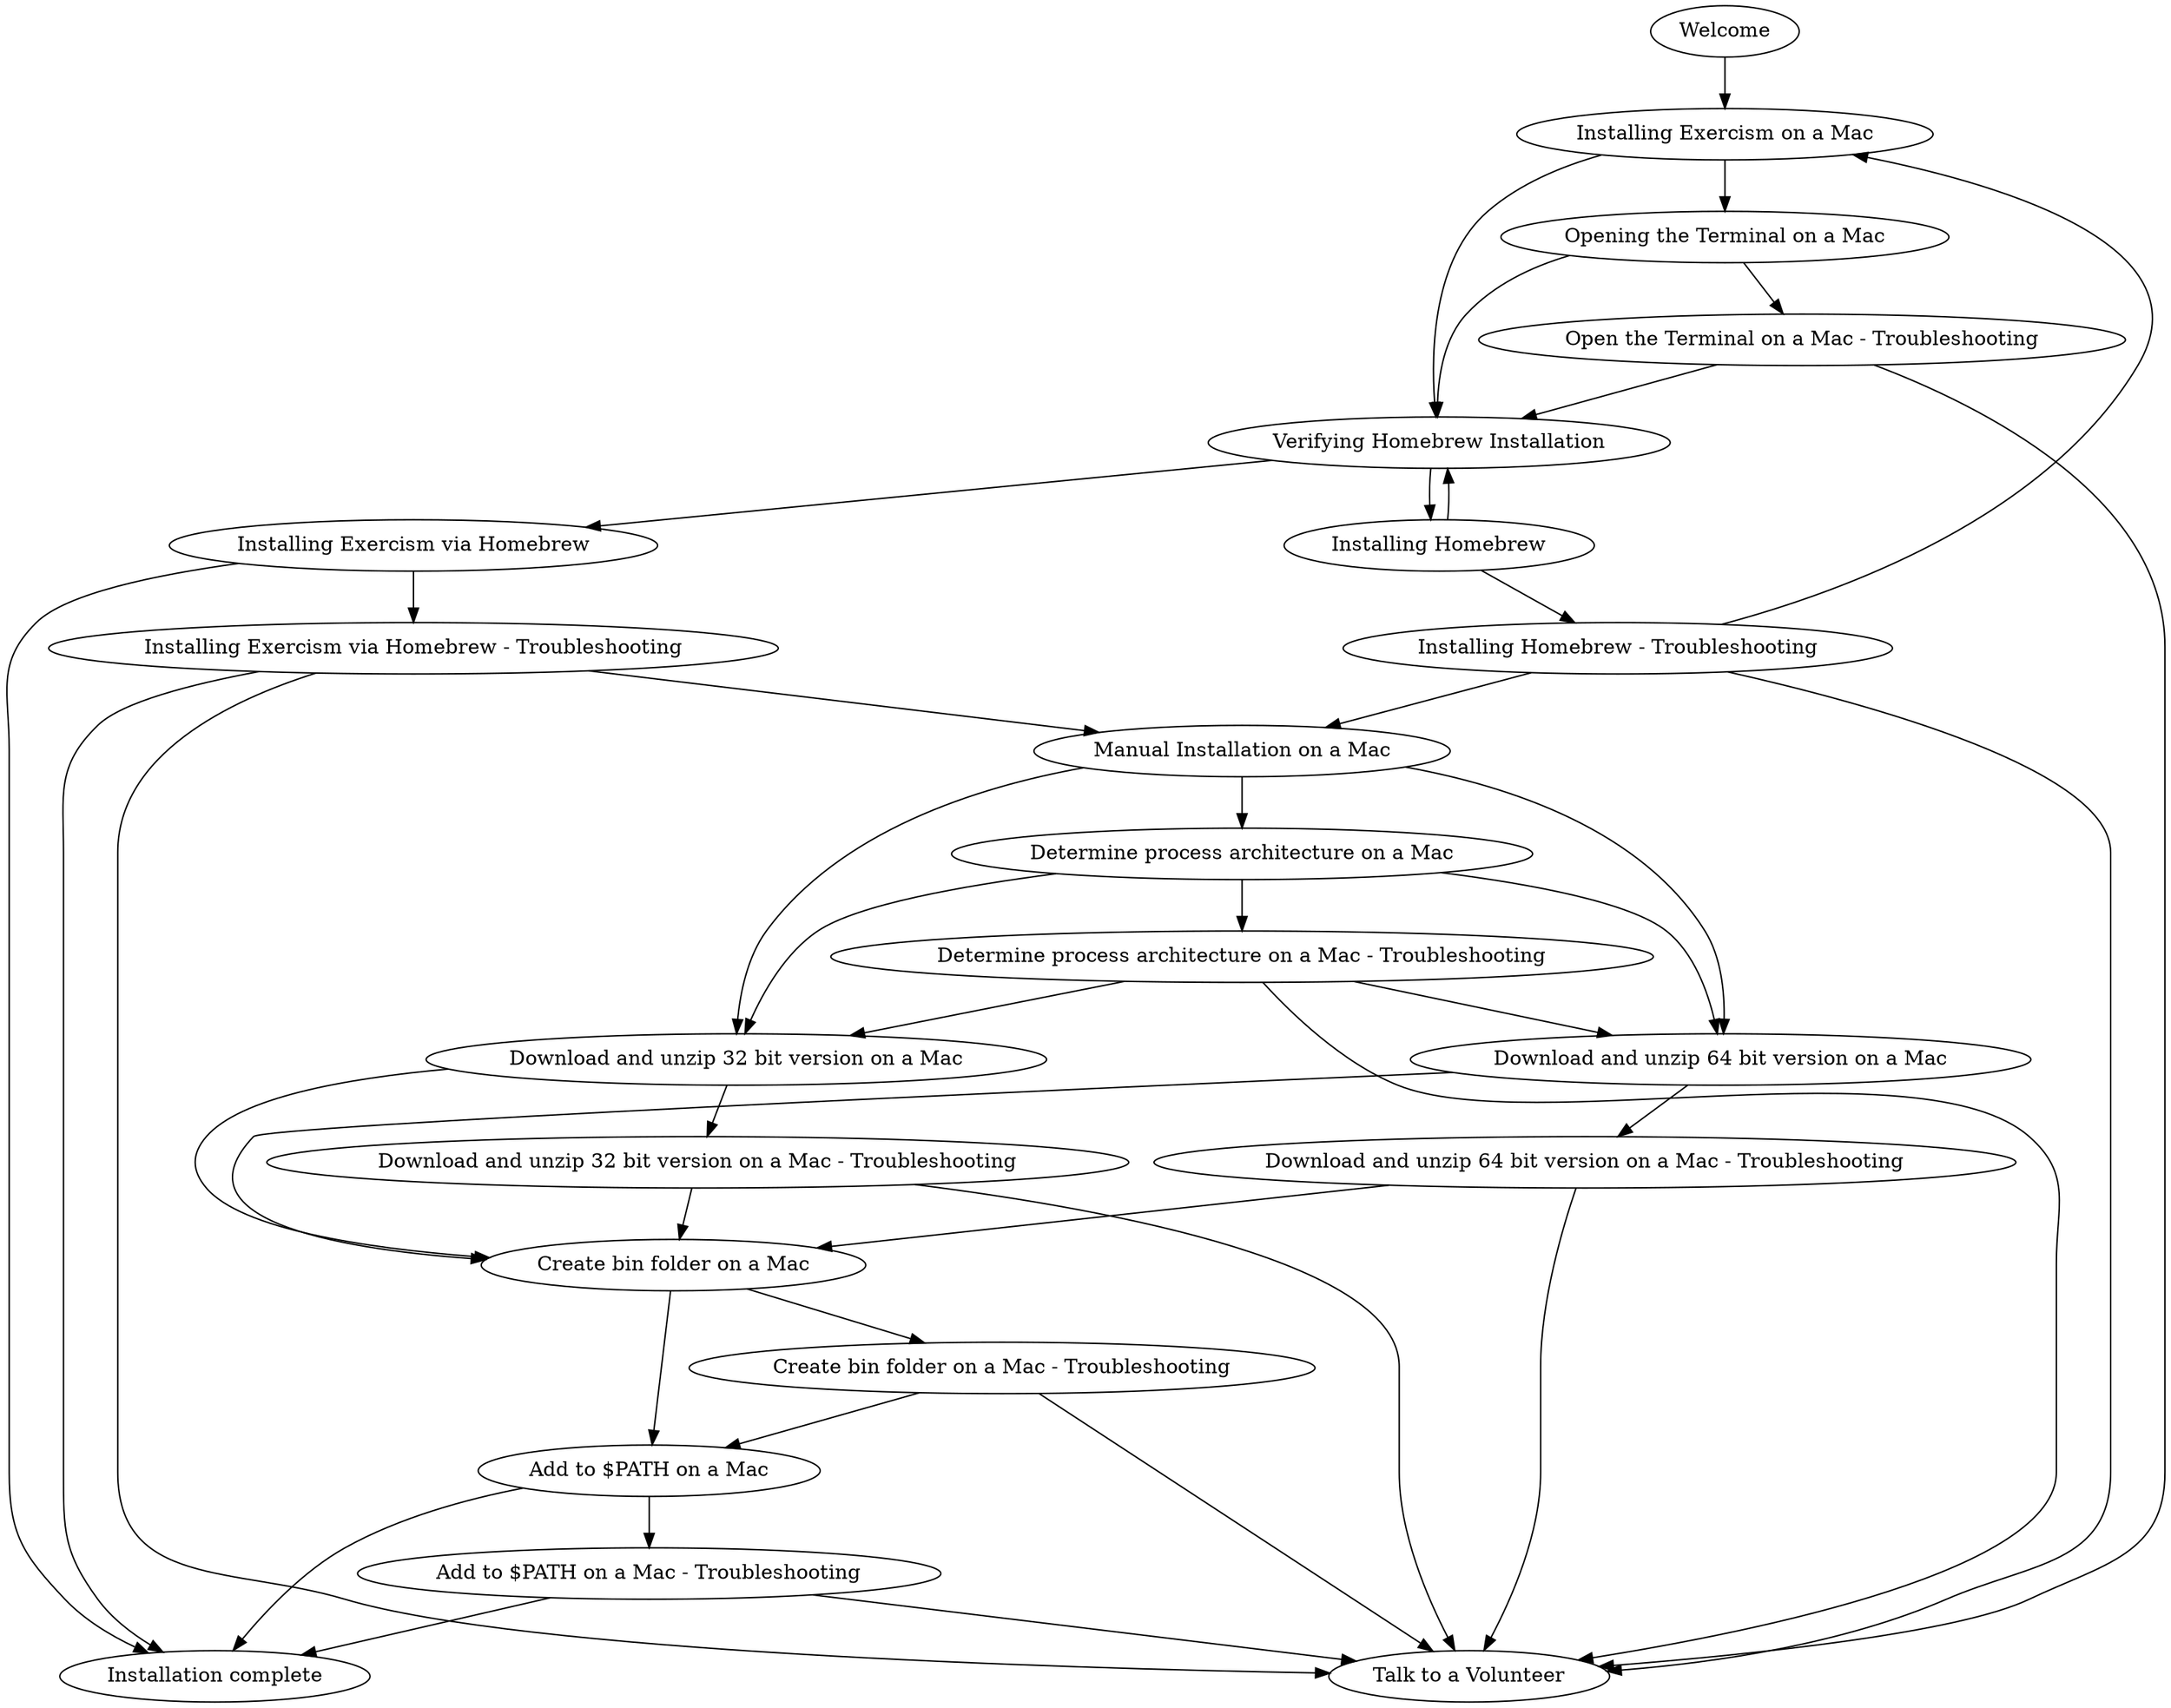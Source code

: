 digraph 
  {
    "Welcome" -> "Installing Exercism on a Mac";
    "Add to $PATH on a Mac" -> "Installation complete";
    "Add to $PATH on a Mac" -> "Add to $PATH on a Mac - Troubleshooting";
    "Add to $PATH on a Mac - Troubleshooting" -> "Installation complete";
    "Add to $PATH on a Mac - Troubleshooting" -> "Talk to a Volunteer";
    "Create bin folder on a Mac" -> "Add to $PATH on a Mac";
    "Create bin folder on a Mac" -> "Create bin folder on a Mac - Troubleshooting";
    "Create bin folder on a Mac - Troubleshooting" -> "Add to $PATH on a Mac";
    "Create bin folder on a Mac - Troubleshooting" -> "Talk to a Volunteer";
    "Determine process architecture on a Mac" -> "Download and unzip 32 bit version on a Mac";
    "Determine process architecture on a Mac" -> "Download and unzip 64 bit version on a Mac";
    "Determine process architecture on a Mac" -> "Determine process architecture on a Mac - Troubleshooting";
    "Determine process architecture on a Mac - Troubleshooting" -> "Download and unzip 32 bit version on a Mac";
    "Determine process architecture on a Mac - Troubleshooting" -> "Download and unzip 64 bit version on a Mac";
    "Determine process architecture on a Mac - Troubleshooting" -> "Talk to a Volunteer";
    "Download and unzip 32 bit version on a Mac" -> "Create bin folder on a Mac";
    "Download and unzip 32 bit version on a Mac" -> "Download and unzip 32 bit version on a Mac - Troubleshooting";
    "Download and unzip 32 bit version on a Mac - Troubleshooting" -> "Create bin folder on a Mac";
    "Download and unzip 32 bit version on a Mac - Troubleshooting" -> "Talk to a Volunteer";
    "Download and unzip 64 bit version on a Mac" -> "Create bin folder on a Mac";
    "Download and unzip 64 bit version on a Mac" -> "Download and unzip 64 bit version on a Mac - Troubleshooting";
    "Download and unzip 64 bit version on a Mac - Troubleshooting" -> "Create bin folder on a Mac";
    "Download and unzip 64 bit version on a Mac - Troubleshooting" -> "Talk to a Volunteer";
    "Installing Exercism via Homebrew" -> "Installation complete";
    "Installing Exercism via Homebrew" -> "Installing Exercism via Homebrew - Troubleshooting";
    "Installing Exercism via Homebrew - Troubleshooting" -> "Installation complete";
    "Installing Exercism via Homebrew - Troubleshooting" -> "Talk to a Volunteer";
    "Installing Exercism via Homebrew - Troubleshooting" -> "Manual Installation on a Mac";
    "Installing Homebrew" -> "Verifying Homebrew Installation";
    "Installing Homebrew" -> "Installing Homebrew - Troubleshooting";
    "Installing Homebrew - Troubleshooting" -> "Installing Exercism on a Mac";
    "Installing Homebrew - Troubleshooting" -> "Talk to a Volunteer";
    "Installing Homebrew - Troubleshooting" -> "Manual Installation on a Mac";
    "Installing Exercism on a Mac" -> "Verifying Homebrew Installation";
    "Installing Exercism on a Mac" -> "Opening the Terminal on a Mac";
    "Manual Installation on a Mac" -> "Download and unzip 32 bit version on a Mac";
    "Manual Installation on a Mac" -> "Download and unzip 64 bit version on a Mac";
    "Manual Installation on a Mac" -> "Determine process architecture on a Mac";
    "Opening the Terminal on a Mac" -> "Verifying Homebrew Installation";
    "Opening the Terminal on a Mac" -> "Open the Terminal on a Mac - Troubleshooting";
    "Open the Terminal on a Mac - Troubleshooting" -> "Verifying Homebrew Installation";
    "Open the Terminal on a Mac - Troubleshooting" -> "Talk to a Volunteer";
    "Verifying Homebrew Installation" -> "Installing Exercism via Homebrew";
    "Verifying Homebrew Installation" -> "Installing Homebrew";
  }
